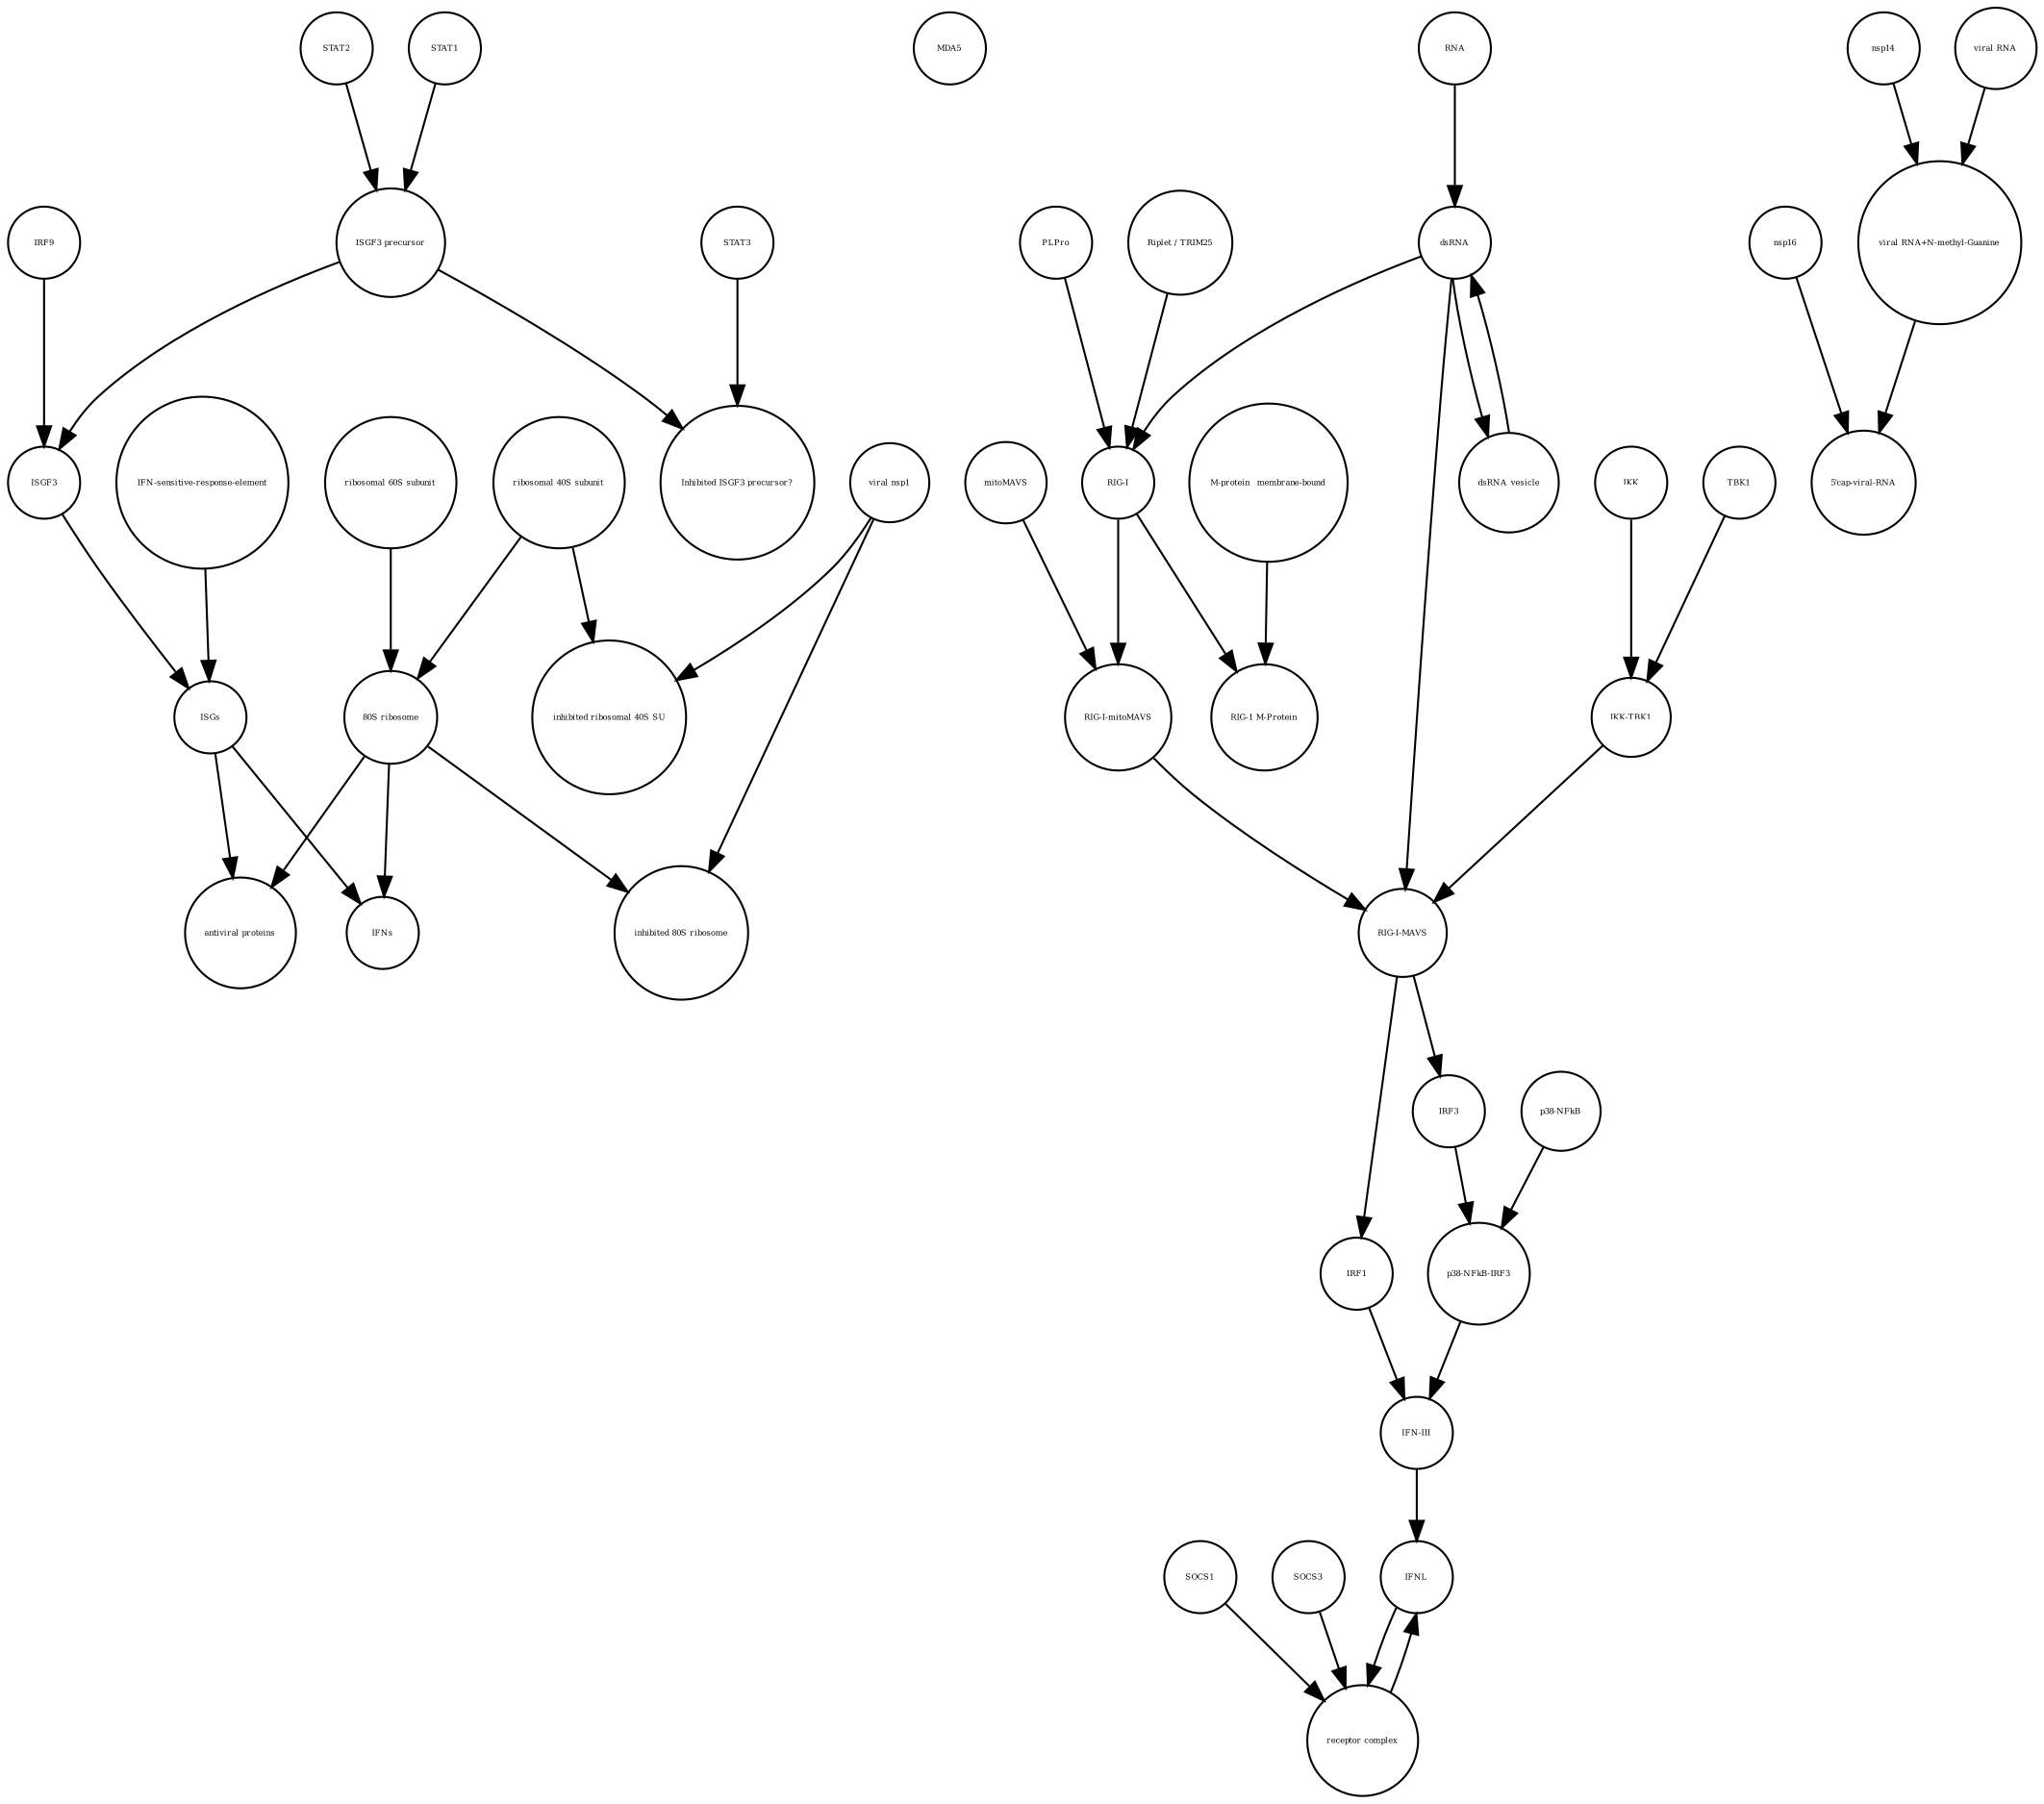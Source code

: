 strict digraph  {
"ribosomal 40S subunit" [annotation="", bipartite=0, cls=complex, fontsize=4, label="ribosomal 40S subunit", shape=circle];
"ribosomal 60S subunit" [annotation="", bipartite=0, cls=complex, fontsize=4, label="ribosomal 60S subunit", shape=circle];
MDA5 [annotation="", bipartite=0, cls=macromolecule, fontsize=4, label=MDA5, shape=circle];
"p38-NFkB-IRF3" [annotation="", bipartite=0, cls=complex, fontsize=4, label="p38-NFkB-IRF3", shape=circle];
IRF1 [annotation="", bipartite=0, cls=macromolecule, fontsize=4, label=IRF1, shape=circle];
IRF9 [annotation="", bipartite=0, cls=macromolecule, fontsize=4, label=IRF9, shape=circle];
ISGs [annotation="", bipartite=0, cls="nucleic acid feature", fontsize=4, label=ISGs, shape=circle];
dsRNA [annotation="", bipartite=0, cls="nucleic acid feature", fontsize=4, label=dsRNA, shape=circle];
RNA [annotation="", bipartite=0, cls="nucleic acid feature", fontsize=4, label=RNA, shape=circle];
SOCS1 [annotation="", bipartite=0, cls=macromolecule, fontsize=4, label=SOCS1, shape=circle];
"viral RNA+N-methyl-Guanine" [annotation="", bipartite=0, cls="nucleic acid feature", fontsize=4, label="viral RNA+N-methyl-Guanine", shape=circle];
ISGF3 [annotation="", bipartite=0, cls=complex, fontsize=4, label=ISGF3, shape=circle];
PLPro [annotation="", bipartite=0, cls=macromolecule, fontsize=4, label=PLPro, shape=circle];
"receptor complex" [annotation="", bipartite=0, cls=complex, fontsize=4, label="receptor complex", shape=circle];
"viral nsp1" [annotation="", bipartite=0, cls=macromolecule, fontsize=4, label="viral nsp1", shape=circle];
"5'cap-viral-RNA" [annotation="", bipartite=0, cls="nucleic acid feature", fontsize=4, label="5'cap-viral-RNA", shape=circle];
nsp16 [annotation="", bipartite=0, cls=macromolecule, fontsize=4, label=nsp16, shape=circle];
IFNs [annotation="", bipartite=0, cls=macromolecule, fontsize=4, label=IFNs, shape=circle];
"RIG-I-MAVS" [annotation="", bipartite=0, cls=complex, fontsize=4, label="RIG-I-MAVS", shape=circle];
dsRNA_vesicle [annotation="", bipartite=0, cls="nucleic acid feature", fontsize=4, label=dsRNA_vesicle, shape=circle];
"RIG-I" [annotation="", bipartite=0, cls=macromolecule, fontsize=4, label="RIG-I", shape=circle];
"M-protein_ membrane-bound" [annotation="", bipartite=0, cls=macromolecule, fontsize=4, label="M-protein_ membrane-bound", shape=circle];
"RIG-I-mitoMAVS" [annotation="", bipartite=0, cls=complex, fontsize=4, label="RIG-I-mitoMAVS", shape=circle];
IKK [annotation="", bipartite=0, cls=macromolecule, fontsize=4, label=IKK, shape=circle];
STAT2 [annotation="", bipartite=0, cls=macromolecule, fontsize=4, label=STAT2, shape=circle];
"IKK-TBK1" [annotation="", bipartite=0, cls=complex, fontsize=4, label="IKK-TBK1", shape=circle];
SOCS3 [annotation="", bipartite=0, cls=macromolecule, fontsize=4, label=SOCS3, shape=circle];
STAT3 [annotation="", bipartite=0, cls=macromolecule, fontsize=4, label=STAT3, shape=circle];
"80S ribosome" [annotation="", bipartite=0, cls=complex, fontsize=4, label="80S ribosome", shape=circle];
nsp14 [annotation="", bipartite=0, cls=macromolecule, fontsize=4, label=nsp14, shape=circle];
"viral RNA" [annotation="", bipartite=0, cls="nucleic acid feature", fontsize=4, label="viral RNA", shape=circle];
"p38-NFkB" [annotation="", bipartite=0, cls=complex, fontsize=4, label="p38-NFkB", shape=circle];
STAT1 [annotation="", bipartite=0, cls=macromolecule, fontsize=4, label=STAT1, shape=circle];
"antiviral proteins" [annotation="", bipartite=0, cls=macromolecule, fontsize=4, label="antiviral proteins", shape=circle];
IFNL [annotation="", bipartite=0, cls=macromolecule, fontsize=4, label=IFNL, shape=circle];
"IFN-sensitive-response-element" [annotation="", bipartite=0, cls="nucleic acid feature", fontsize=4, label="IFN-sensitive-response-element", shape=circle];
TBK1 [annotation="", bipartite=0, cls=macromolecule, fontsize=4, label=TBK1, shape=circle];
"inhibited 80S ribosome" [annotation="", bipartite=0, cls=complex, fontsize=4, label="inhibited 80S ribosome", shape=circle];
"ISGF3 precursor" [annotation="", bipartite=0, cls=complex, fontsize=4, label="ISGF3 precursor", shape=circle];
"inhibited ribosomal 40S SU" [annotation="urn_miriam_doi_10.1101%2F2020.05.18.102467", bipartite=0, cls=complex, fontsize=4, label="inhibited ribosomal 40S SU", shape=circle];
mitoMAVS [annotation="", bipartite=0, cls=macromolecule, fontsize=4, label=mitoMAVS, shape=circle];
"Riplet / TRIM25" [annotation="", bipartite=0, cls=macromolecule, fontsize=4, label="Riplet / TRIM25", shape=circle];
"IFN-III" [annotation="", bipartite=0, cls=macromolecule, fontsize=4, label="IFN-III", shape=circle];
"Inhibited ISGF3 precursor?" [annotation="", bipartite=0, cls=complex, fontsize=4, label="Inhibited ISGF3 precursor?", shape=circle];
"RIG-1 M-Protein" [annotation="", bipartite=0, cls=complex, fontsize=4, label="RIG-1 M-Protein", shape=circle];
IRF3 [annotation="", bipartite=0, cls=macromolecule, fontsize=4, label=IRF3, shape=circle];
"ribosomal 40S subunit" -> "80S ribosome"  [annotation="", interaction_type=production];
"ribosomal 40S subunit" -> "inhibited ribosomal 40S SU"  [annotation="", interaction_type=production];
"ribosomal 60S subunit" -> "80S ribosome"  [annotation="", interaction_type=production];
"p38-NFkB-IRF3" -> "IFN-III"  [annotation="", interaction_type=stimulation];
IRF1 -> "IFN-III"  [annotation="", interaction_type=stimulation];
IRF9 -> ISGF3  [annotation="", interaction_type=production];
ISGs -> IFNs  [annotation="", interaction_type=production];
ISGs -> "antiviral proteins"  [annotation="", interaction_type=production];
dsRNA -> "RIG-I-MAVS"  [annotation="", interaction_type="necessary stimulation"];
dsRNA -> "RIG-I"  [annotation="", interaction_type="necessary stimulation"];
dsRNA -> dsRNA_vesicle  [annotation="", interaction_type=production];
RNA -> dsRNA  [annotation="", interaction_type=production];
SOCS1 -> "receptor complex"  [annotation="", interaction_type=production];
"viral RNA+N-methyl-Guanine" -> "5'cap-viral-RNA"  [annotation="", interaction_type=production];
ISGF3 -> ISGs  [annotation="", interaction_type="necessary stimulation"];
PLPro -> "RIG-I"  [annotation="", interaction_type=catalysis];
"receptor complex" -> IFNL  [annotation="", interaction_type=production];
"viral nsp1" -> "inhibited 80S ribosome"  [annotation="", interaction_type=production];
"viral nsp1" -> "inhibited ribosomal 40S SU"  [annotation="", interaction_type=production];
nsp16 -> "5'cap-viral-RNA"  [annotation="urn_miriam_doi_10.1016%2Fj.chom.2020.05.008", interaction_type=catalysis];
"RIG-I-MAVS" -> IRF1  [annotation="", interaction_type=catalysis];
"RIG-I-MAVS" -> IRF3  [annotation="", interaction_type=stimulation];
dsRNA_vesicle -> dsRNA  [annotation="", interaction_type=production];
"RIG-I" -> "RIG-1 M-Protein"  [annotation="", interaction_type=production];
"RIG-I" -> "RIG-I-mitoMAVS"  [annotation="", interaction_type=production];
"M-protein_ membrane-bound" -> "RIG-1 M-Protein"  [annotation="", interaction_type=production];
"RIG-I-mitoMAVS" -> "RIG-I-MAVS"  [annotation="", interaction_type=production];
IKK -> "IKK-TBK1"  [annotation="", interaction_type=production];
STAT2 -> "ISGF3 precursor"  [annotation="", interaction_type=production];
"IKK-TBK1" -> "RIG-I-MAVS"  [annotation="", interaction_type=production];
SOCS3 -> "receptor complex"  [annotation="", interaction_type=production];
STAT3 -> "Inhibited ISGF3 precursor?"  [annotation="", interaction_type=production];
"80S ribosome" -> IFNs  [annotation="", interaction_type=catalysis];
"80S ribosome" -> "inhibited 80S ribosome"  [annotation="", interaction_type=production];
"80S ribosome" -> "antiviral proteins"  [annotation="", interaction_type=catalysis];
nsp14 -> "viral RNA+N-methyl-Guanine"  [annotation="", interaction_type=catalysis];
"viral RNA" -> "viral RNA+N-methyl-Guanine"  [annotation="", interaction_type=production];
"p38-NFkB" -> "p38-NFkB-IRF3"  [annotation="", interaction_type=production];
STAT1 -> "ISGF3 precursor"  [annotation="", interaction_type=production];
IFNL -> "receptor complex"  [annotation="", interaction_type=stimulation];
"IFN-sensitive-response-element" -> ISGs  [annotation="", interaction_type=production];
TBK1 -> "IKK-TBK1"  [annotation="", interaction_type=production];
"ISGF3 precursor" -> ISGF3  [annotation="", interaction_type=production];
"ISGF3 precursor" -> "Inhibited ISGF3 precursor?"  [annotation="", interaction_type=production];
mitoMAVS -> "RIG-I-mitoMAVS"  [annotation="", interaction_type=production];
"Riplet / TRIM25" -> "RIG-I"  [annotation="", interaction_type=catalysis];
"IFN-III" -> IFNL  [annotation="", interaction_type=production];
IRF3 -> "p38-NFkB-IRF3"  [annotation="", interaction_type=production];
}
